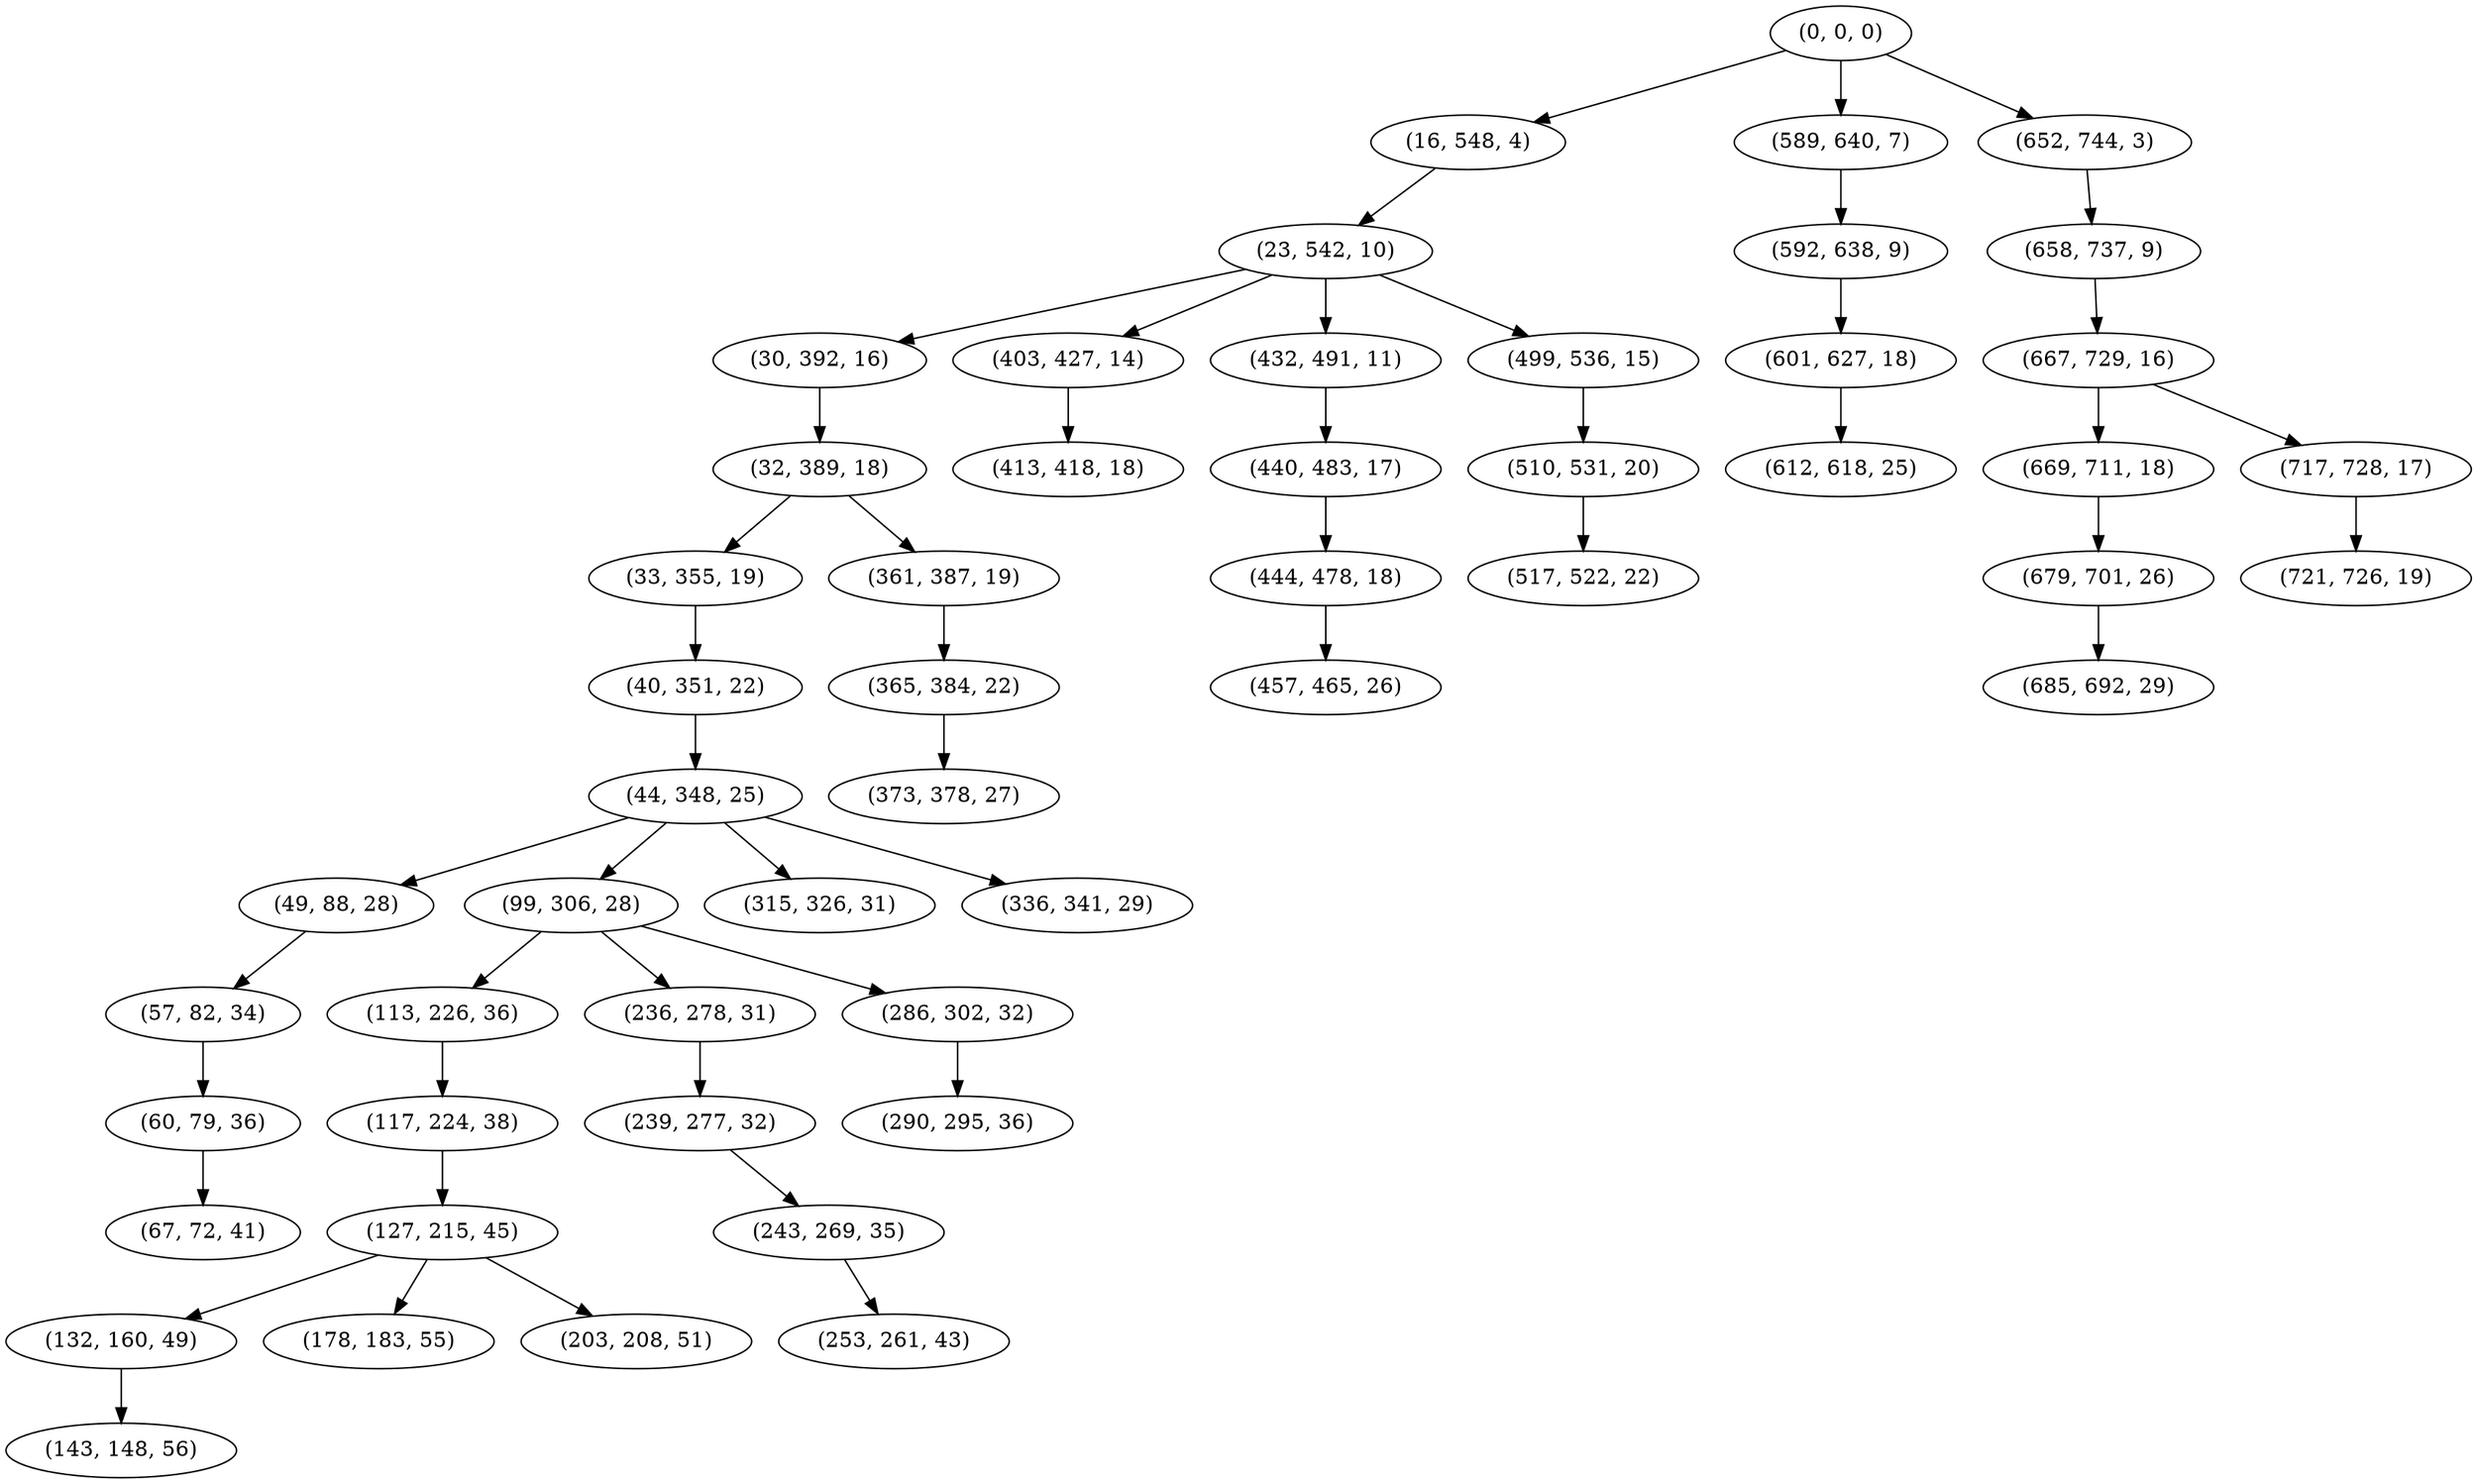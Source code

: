 digraph tree {
    "(0, 0, 0)";
    "(16, 548, 4)";
    "(23, 542, 10)";
    "(30, 392, 16)";
    "(32, 389, 18)";
    "(33, 355, 19)";
    "(40, 351, 22)";
    "(44, 348, 25)";
    "(49, 88, 28)";
    "(57, 82, 34)";
    "(60, 79, 36)";
    "(67, 72, 41)";
    "(99, 306, 28)";
    "(113, 226, 36)";
    "(117, 224, 38)";
    "(127, 215, 45)";
    "(132, 160, 49)";
    "(143, 148, 56)";
    "(178, 183, 55)";
    "(203, 208, 51)";
    "(236, 278, 31)";
    "(239, 277, 32)";
    "(243, 269, 35)";
    "(253, 261, 43)";
    "(286, 302, 32)";
    "(290, 295, 36)";
    "(315, 326, 31)";
    "(336, 341, 29)";
    "(361, 387, 19)";
    "(365, 384, 22)";
    "(373, 378, 27)";
    "(403, 427, 14)";
    "(413, 418, 18)";
    "(432, 491, 11)";
    "(440, 483, 17)";
    "(444, 478, 18)";
    "(457, 465, 26)";
    "(499, 536, 15)";
    "(510, 531, 20)";
    "(517, 522, 22)";
    "(589, 640, 7)";
    "(592, 638, 9)";
    "(601, 627, 18)";
    "(612, 618, 25)";
    "(652, 744, 3)";
    "(658, 737, 9)";
    "(667, 729, 16)";
    "(669, 711, 18)";
    "(679, 701, 26)";
    "(685, 692, 29)";
    "(717, 728, 17)";
    "(721, 726, 19)";
    "(0, 0, 0)" -> "(16, 548, 4)";
    "(0, 0, 0)" -> "(589, 640, 7)";
    "(0, 0, 0)" -> "(652, 744, 3)";
    "(16, 548, 4)" -> "(23, 542, 10)";
    "(23, 542, 10)" -> "(30, 392, 16)";
    "(23, 542, 10)" -> "(403, 427, 14)";
    "(23, 542, 10)" -> "(432, 491, 11)";
    "(23, 542, 10)" -> "(499, 536, 15)";
    "(30, 392, 16)" -> "(32, 389, 18)";
    "(32, 389, 18)" -> "(33, 355, 19)";
    "(32, 389, 18)" -> "(361, 387, 19)";
    "(33, 355, 19)" -> "(40, 351, 22)";
    "(40, 351, 22)" -> "(44, 348, 25)";
    "(44, 348, 25)" -> "(49, 88, 28)";
    "(44, 348, 25)" -> "(99, 306, 28)";
    "(44, 348, 25)" -> "(315, 326, 31)";
    "(44, 348, 25)" -> "(336, 341, 29)";
    "(49, 88, 28)" -> "(57, 82, 34)";
    "(57, 82, 34)" -> "(60, 79, 36)";
    "(60, 79, 36)" -> "(67, 72, 41)";
    "(99, 306, 28)" -> "(113, 226, 36)";
    "(99, 306, 28)" -> "(236, 278, 31)";
    "(99, 306, 28)" -> "(286, 302, 32)";
    "(113, 226, 36)" -> "(117, 224, 38)";
    "(117, 224, 38)" -> "(127, 215, 45)";
    "(127, 215, 45)" -> "(132, 160, 49)";
    "(127, 215, 45)" -> "(178, 183, 55)";
    "(127, 215, 45)" -> "(203, 208, 51)";
    "(132, 160, 49)" -> "(143, 148, 56)";
    "(236, 278, 31)" -> "(239, 277, 32)";
    "(239, 277, 32)" -> "(243, 269, 35)";
    "(243, 269, 35)" -> "(253, 261, 43)";
    "(286, 302, 32)" -> "(290, 295, 36)";
    "(361, 387, 19)" -> "(365, 384, 22)";
    "(365, 384, 22)" -> "(373, 378, 27)";
    "(403, 427, 14)" -> "(413, 418, 18)";
    "(432, 491, 11)" -> "(440, 483, 17)";
    "(440, 483, 17)" -> "(444, 478, 18)";
    "(444, 478, 18)" -> "(457, 465, 26)";
    "(499, 536, 15)" -> "(510, 531, 20)";
    "(510, 531, 20)" -> "(517, 522, 22)";
    "(589, 640, 7)" -> "(592, 638, 9)";
    "(592, 638, 9)" -> "(601, 627, 18)";
    "(601, 627, 18)" -> "(612, 618, 25)";
    "(652, 744, 3)" -> "(658, 737, 9)";
    "(658, 737, 9)" -> "(667, 729, 16)";
    "(667, 729, 16)" -> "(669, 711, 18)";
    "(667, 729, 16)" -> "(717, 728, 17)";
    "(669, 711, 18)" -> "(679, 701, 26)";
    "(679, 701, 26)" -> "(685, 692, 29)";
    "(717, 728, 17)" -> "(721, 726, 19)";
}
